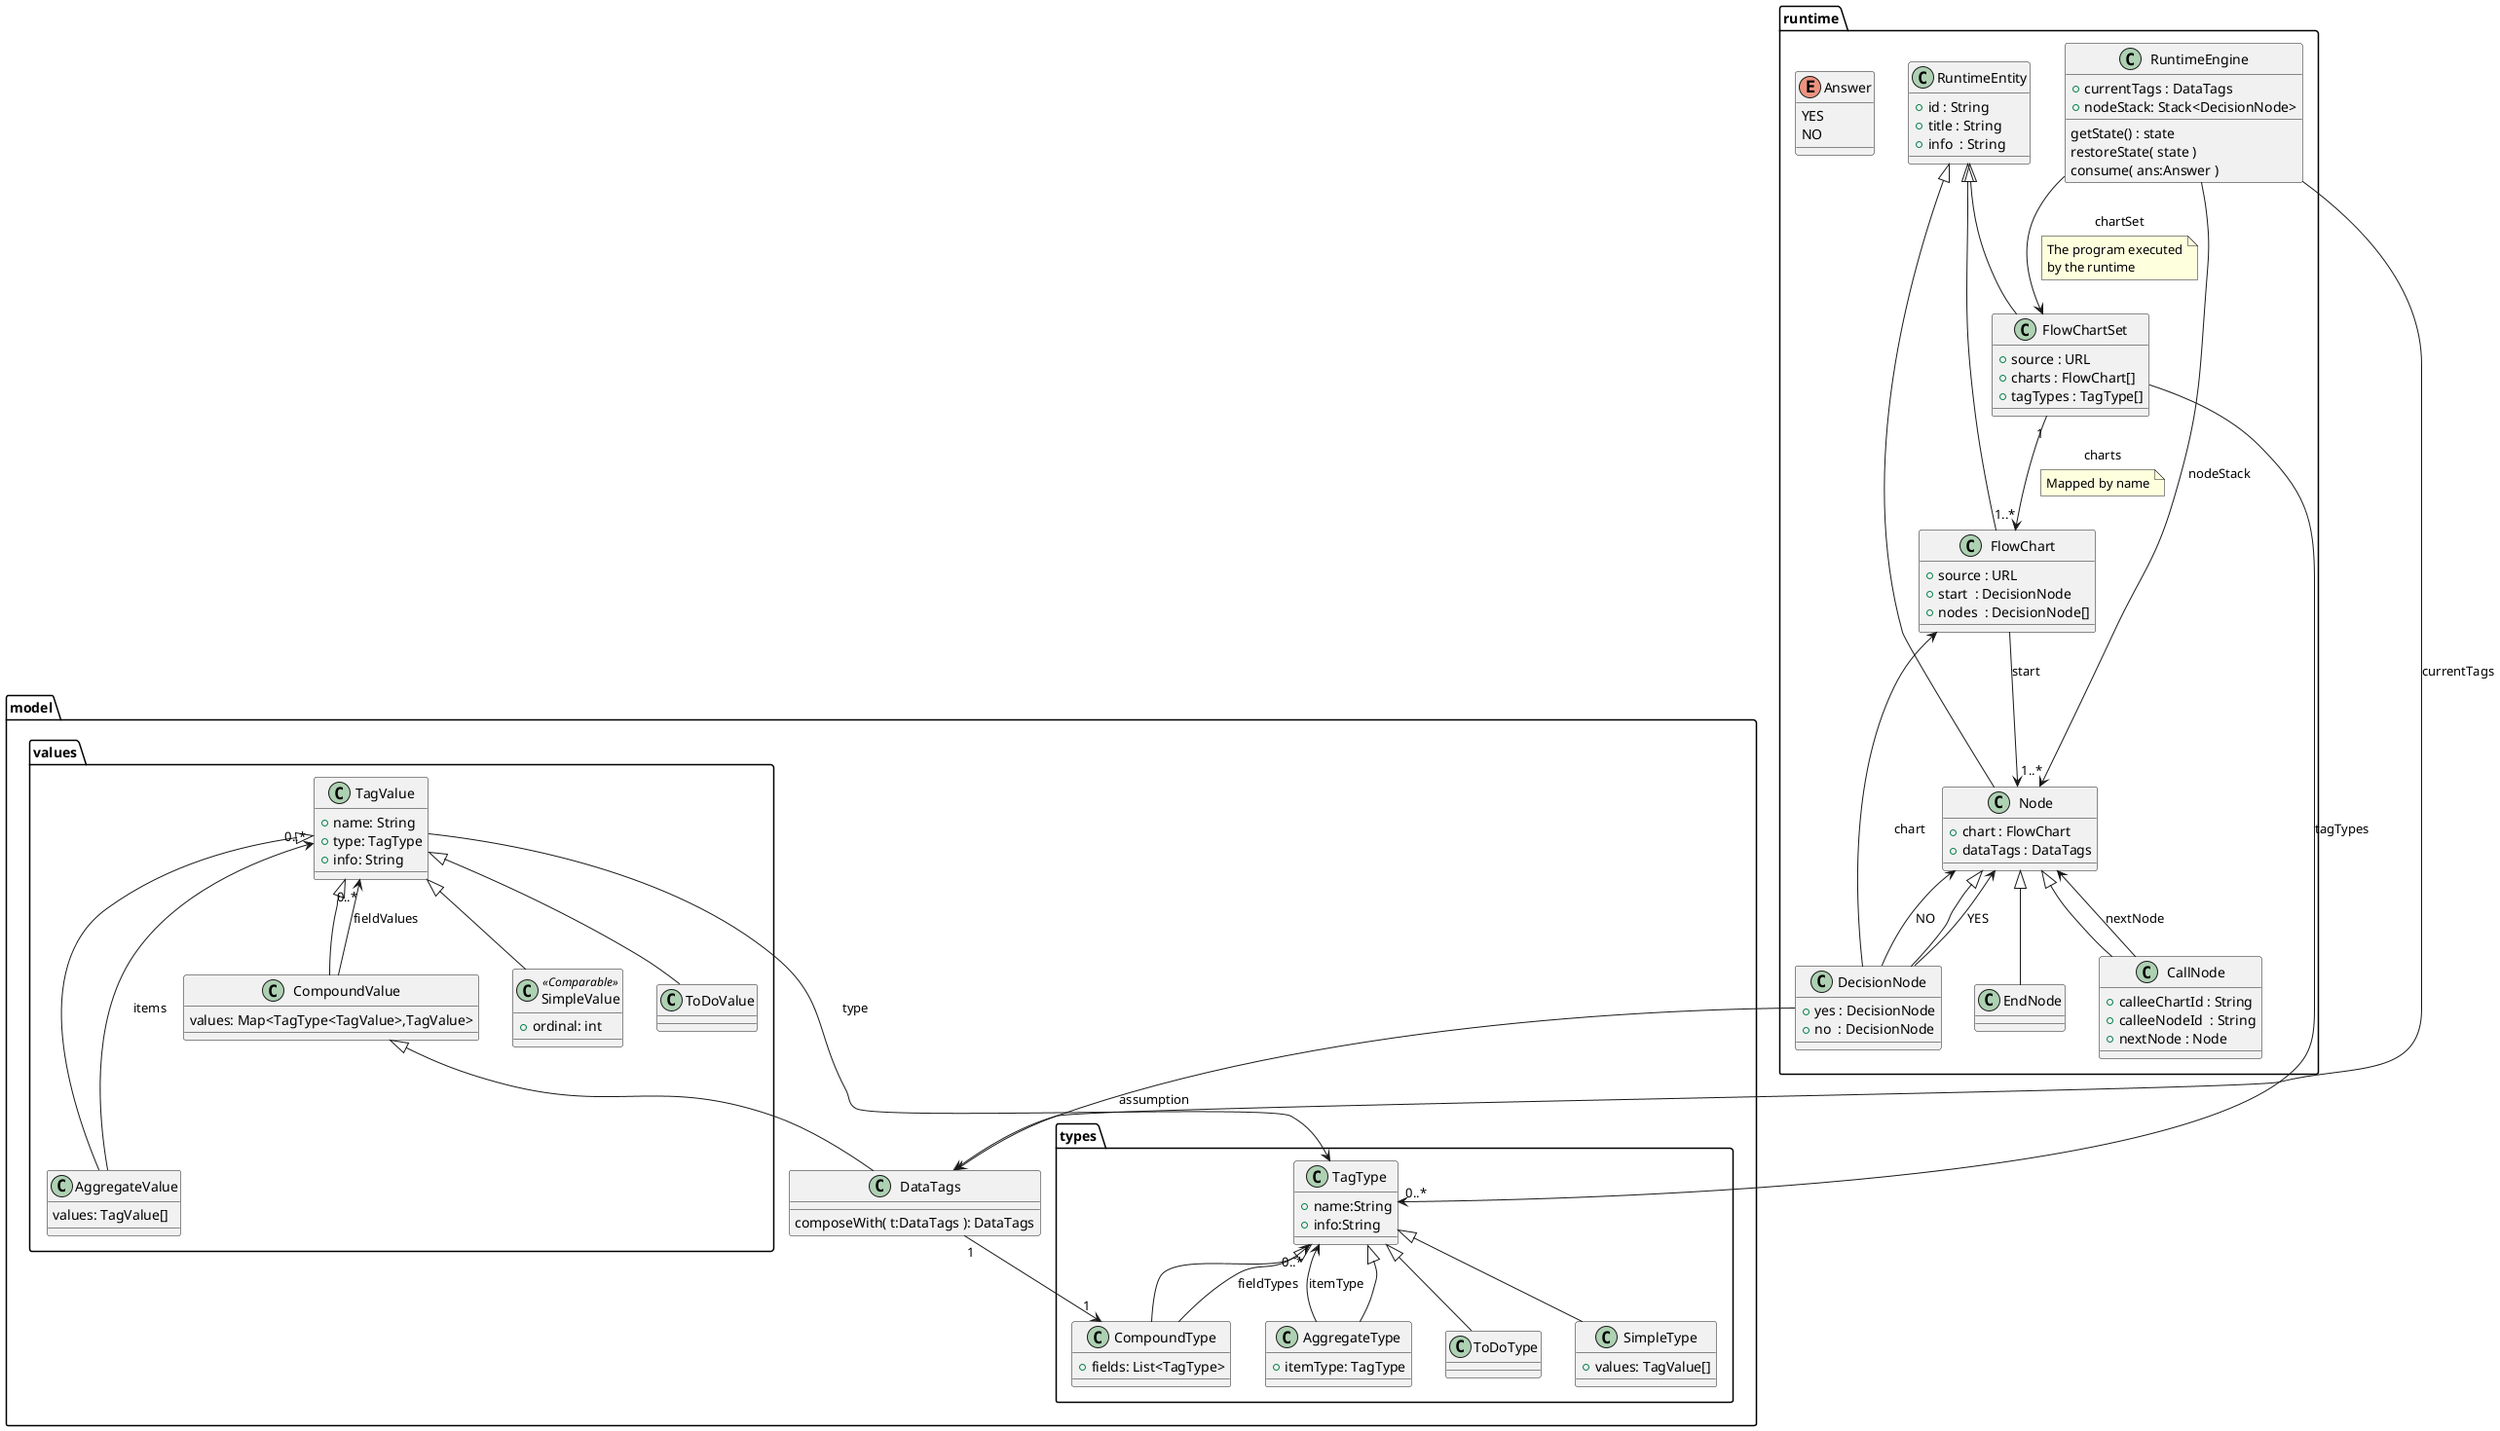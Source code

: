 @startuml

package model {
	class DataTags {
		composeWith( t:DataTags ): DataTags
	}

	package types {
		class TagType {
			+ name:String
			+ info:String
		}

		class ToDoType {
			
		}

		class SimpleType {
			+ values: TagValue[]
		}

		class AggregateType {
			+ itemType: TagType
		}

		class CompoundType {
			+ fields: List<TagType>
		}
	}
	package values {
		class TagValue {
			+ name: String
			+ type: TagType
			+ info: String
		}

		class SimpleValue <<Comparable>> {
			+ ordinal: int
		}

		class ToDoValue {
			
		}

		class AggregateValue {
			values: TagValue[]
		}

		class CompoundValue {
			values: Map<TagType<TagValue>,TagValue>
		}
	}
}

package runtime {
	class RuntimeEngine {
		+ currentTags : DataTags
		+ nodeStack: Stack<DecisionNode>
		getState() : state
		restoreState( state )
		consume( ans:Answer )
	}

	class RuntimeEntity {
		+ id : String
		+ title : String
		+ info  : String
	}

	class FlowChartSet {
		+ source : URL
		+ charts : FlowChart[]
		+ tagTypes : TagType[]
	}

	class FlowChart {
		+ source : URL
		+ start  : DecisionNode
		+ nodes  : DecisionNode[]
	}

	class Node {
		+ chart : FlowChart
		+ dataTags : DataTags
	}

	class DecisionNode {
		+ yes : DecisionNode
		+ no  : DecisionNode
	}

	class CallNode {
		+ calleeChartId : String
		+ calleeNodeId  : String
		+ nextNode : Node
	}

	class EndNode

	enum Answer {
		YES
		NO
	}
}

RuntimeEngine --> DataTags : currentTags
RuntimeEngine --> "1..*" Node : nodeStack

RuntimeEngine --> FlowChartSet : chartSet
note on link
	The program executed
	by the runtime 
end note
RuntimeEntity <|-- Node
RuntimeEntity <|-- FlowChart
RuntimeEntity <|-- FlowChartSet
Node <|-- DecisionNode
Node <|-- CallNode
Node <|-- EndNode
TagType <|-- ToDoType
TagType <|-- SimpleType
TagType <|-- AggregateType
TagType <|-- CompoundType

TagValue <|-- ToDoValue
TagValue <|-- AggregateValue
TagValue <|-- CompoundValue
TagValue <|-- SimpleValue

CompoundValue <|-- DataTags

FlowChartSet "1" --> "1..*" FlowChart : charts
note on link: Mapped by name

FlowChart --> Node : start
CallNode --> Node : nextNode

DecisionNode --> Node: YES
DecisionNode --> Node: NO
DecisionNode --> FlowChart : chart
DecisionNode --> DataTags : assumption

DataTags "1" --> "1" CompoundType

AggregateValue ---> "0..*" TagValue : items

AggregateType --> TagType : itemType

CompoundType --> "0..*" TagType : fieldTypes

CompoundValue --> "0..*" TagValue : fieldValues

FlowChartSet --> "0..*" TagType : tagTypes

TagValue --> TagType : type

@enduml